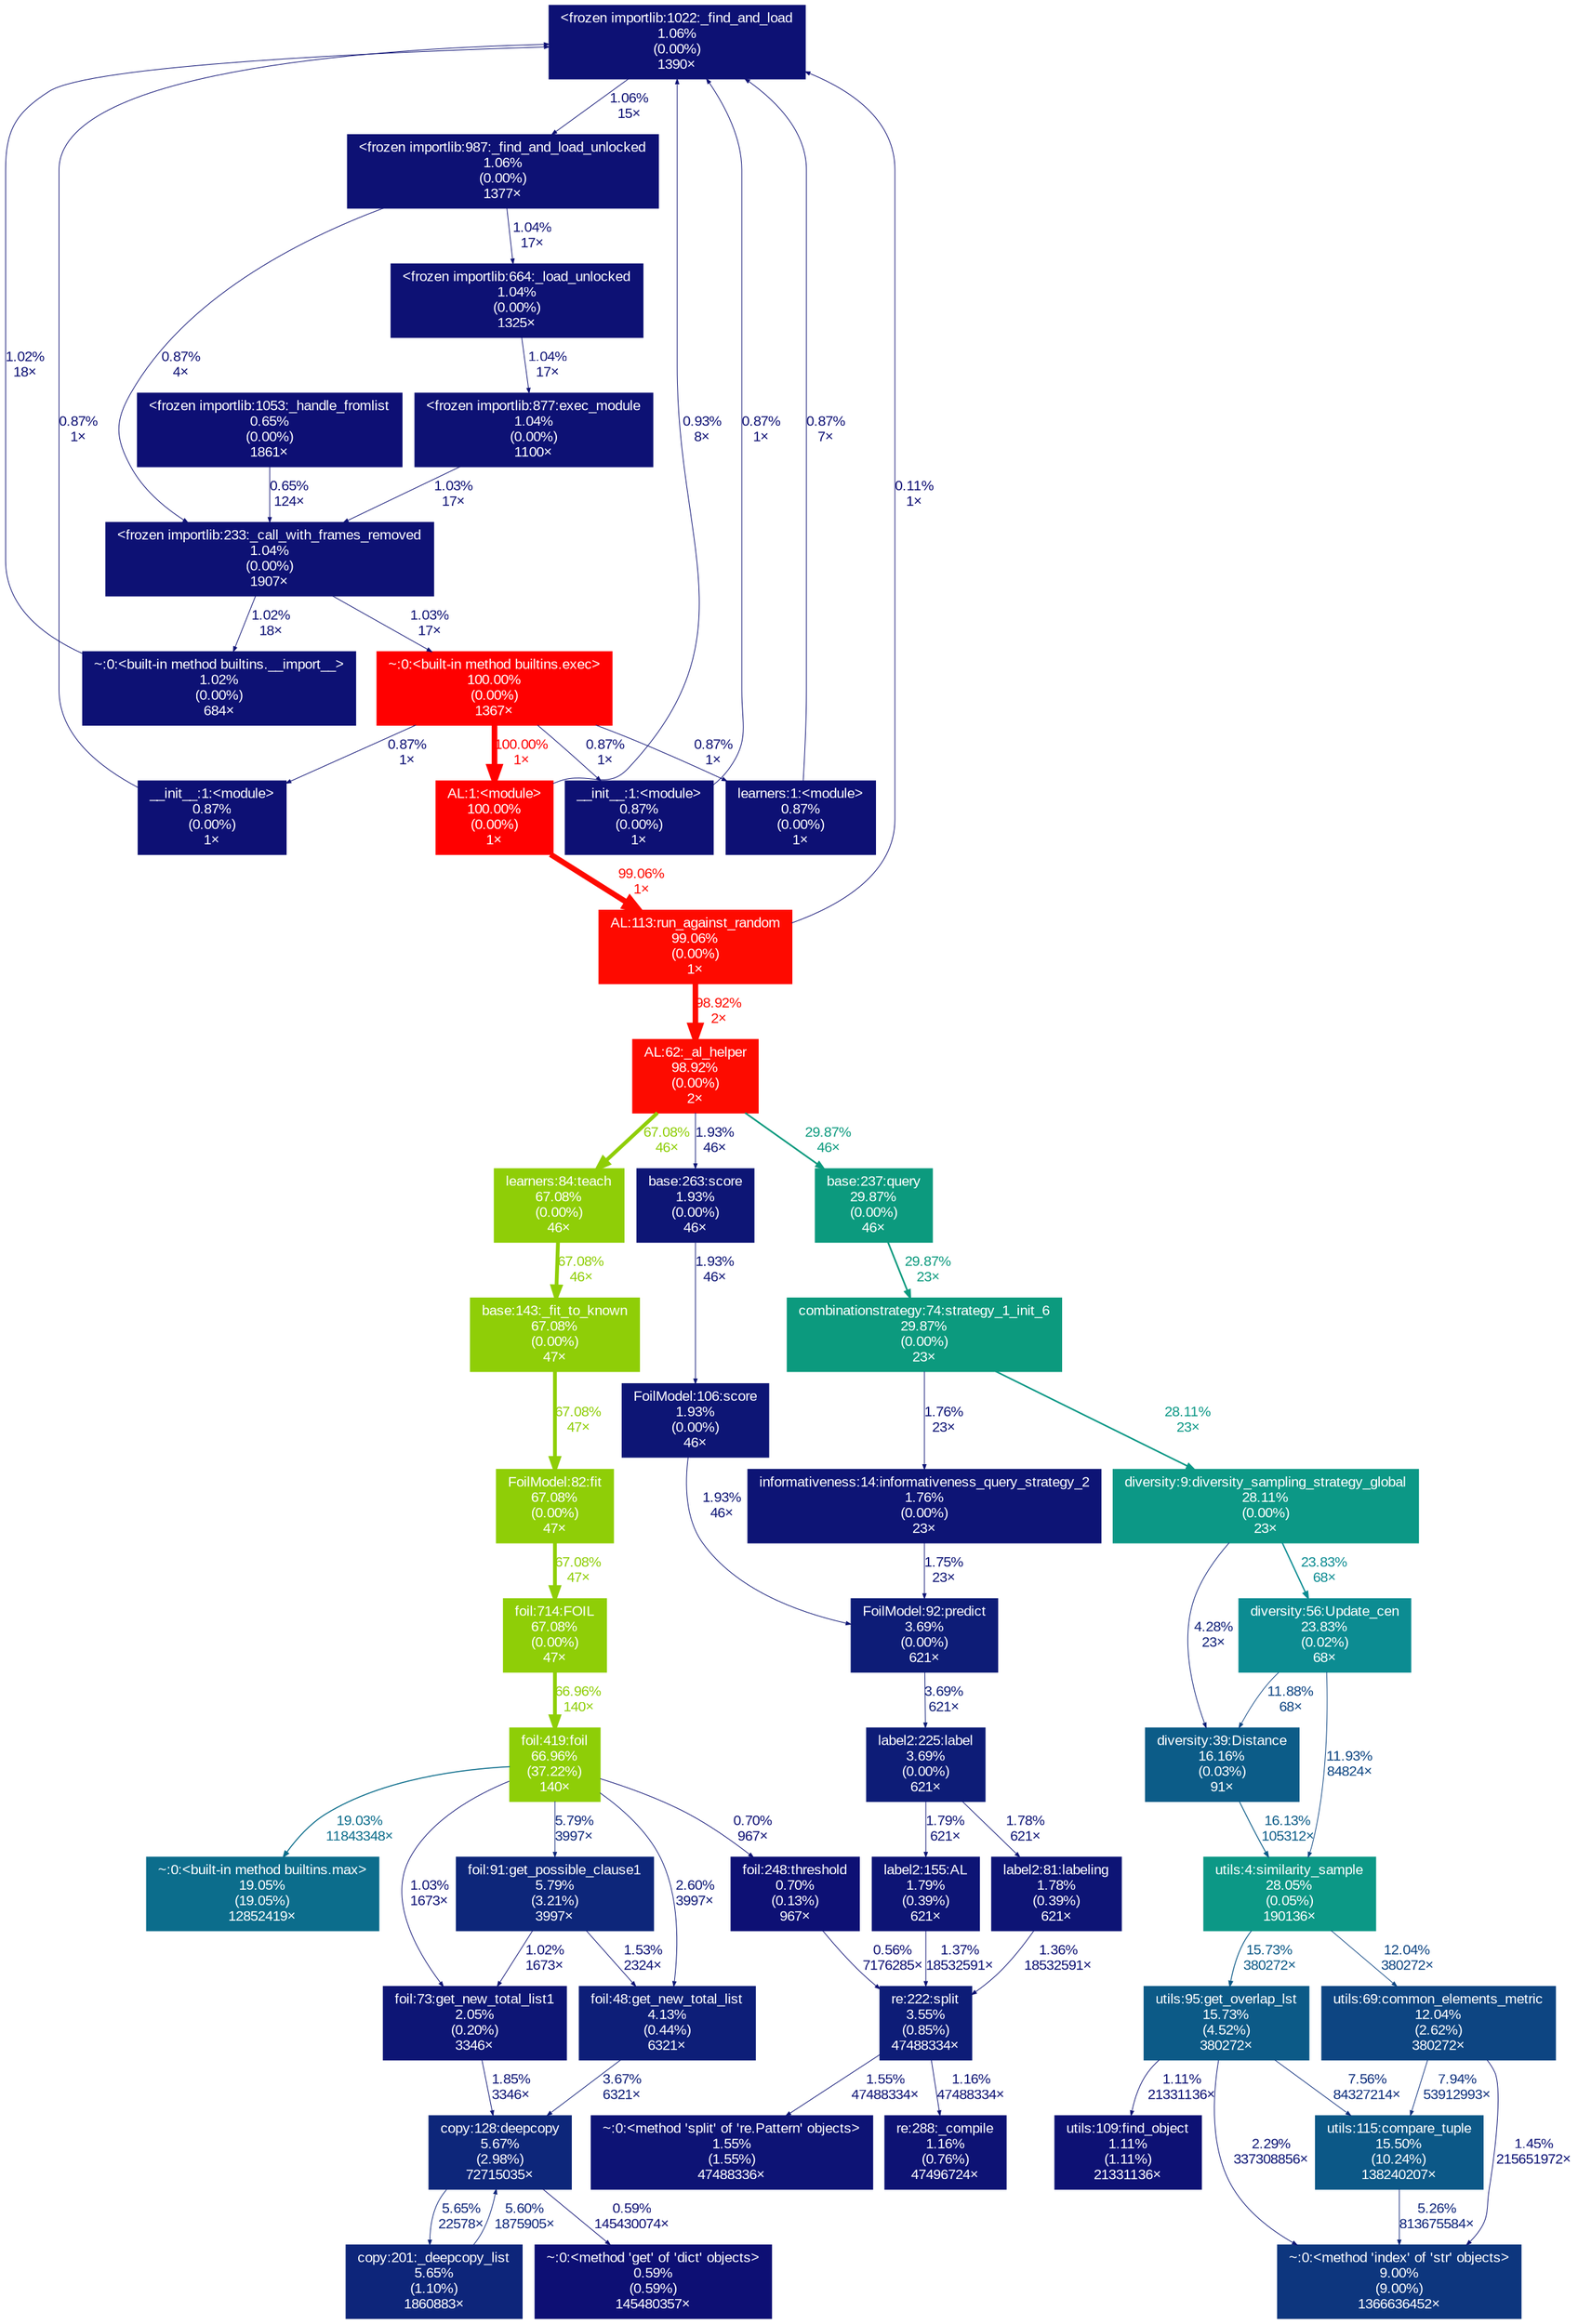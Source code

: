 digraph {
	graph [fontname=Arial, nodesep=0.125, ranksep=0.25];
	node [fontcolor=white, fontname=Arial, height=0, shape=box, style=filled, width=0];
	edge [fontname=Arial];
	10 [color="#0d1174", fontcolor="#ffffff", fontsize="10.00", label="<frozen importlib:1022:_find_and_load\n1.06%\n(0.00%)\n1390×", tooltip="<frozen importlib._bootstrap>"];
	10 -> 406 [arrowsize="0.35", color="#0d1174", fontcolor="#0d1174", fontsize="10.00", label="1.06%\n15×", labeldistance="0.50", penwidth="0.50"];
	399 [color="#0d1174", fontcolor="#ffffff", fontsize="10.00", label="~:0:<built-in method builtins.__import__>\n1.02%\n(0.00%)\n684×", tooltip="~"];
	399 -> 10 [arrowsize="0.35", color="#0d1174", fontcolor="#0d1174", fontsize="10.00", label="1.02%\n18×", labeldistance="0.50", penwidth="0.50"];
	403 [color="#0d1174", fontcolor="#ffffff", fontsize="10.00", label="<frozen importlib:233:_call_with_frames_removed\n1.04%\n(0.00%)\n1907×", tooltip="<frozen importlib._bootstrap>"];
	403 -> 399 [arrowsize="0.35", color="#0d1174", fontcolor="#0d1174", fontsize="10.00", label="1.02%\n18×", labeldistance="0.50", penwidth="0.50"];
	403 -> 1364 [arrowsize="0.35", color="#0d1174", fontcolor="#0d1174", fontsize="10.00", label="1.03%\n17×", labeldistance="0.50", penwidth="0.50"];
	406 [color="#0d1174", fontcolor="#ffffff", fontsize="10.00", label="<frozen importlib:987:_find_and_load_unlocked\n1.06%\n(0.00%)\n1377×", tooltip="<frozen importlib._bootstrap>"];
	406 -> 403 [arrowsize="0.35", color="#0d1074", fontcolor="#0d1074", fontsize="10.00", label="0.87%\n4×", labeldistance="0.50", penwidth="0.50"];
	406 -> 413 [arrowsize="0.35", color="#0d1174", fontcolor="#0d1174", fontsize="10.00", label="1.04%\n17×", labeldistance="0.50", penwidth="0.50"];
	407 [color="#0d0f74", fontcolor="#ffffff", fontsize="10.00", label="<frozen importlib:1053:_handle_fromlist\n0.65%\n(0.00%)\n1861×", tooltip="<frozen importlib._bootstrap>"];
	407 -> 403 [arrowsize="0.35", color="#0d0f74", fontcolor="#0d0f74", fontsize="10.00", label="0.65%\n124×", labeldistance="0.50", penwidth="0.50"];
	408 [color="#0d1174", fontcolor="#ffffff", fontsize="10.00", label="<frozen importlib:877:exec_module\n1.04%\n(0.00%)\n1100×", tooltip="<frozen importlib._bootstrap_external>"];
	408 -> 403 [arrowsize="0.35", color="#0d1174", fontcolor="#0d1174", fontsize="10.00", label="1.03%\n17×", labeldistance="0.50", penwidth="0.50"];
	413 [color="#0d1174", fontcolor="#ffffff", fontsize="10.00", label="<frozen importlib:664:_load_unlocked\n1.04%\n(0.00%)\n1325×", tooltip="<frozen importlib._bootstrap>"];
	413 -> 408 [arrowsize="0.35", color="#0d1174", fontcolor="#0d1174", fontsize="10.00", label="1.04%\n17×", labeldistance="0.50", penwidth="0.50"];
	427 [color="#0d1074", fontcolor="#ffffff", fontsize="10.00", label="__init__:1:<module>\n0.87%\n(0.00%)\n1×", tooltip="F:\\Github repo\\ActiveLearning\\venv\\lib\\site-packages\\modAL\\__init__.py"];
	427 -> 10 [arrowsize="0.35", color="#0d1074", fontcolor="#0d1074", fontsize="10.00", label="0.87%\n1×", labeldistance="0.50", penwidth="0.50"];
	428 [color="#0d1074", fontcolor="#ffffff", fontsize="10.00", label="__init__:1:<module>\n0.87%\n(0.00%)\n1×", tooltip="F:\\Github repo\\ActiveLearning\\venv\\lib\\site-packages\\modAL\\models\\__init__.py"];
	428 -> 10 [arrowsize="0.35", color="#0d1074", fontcolor="#0d1074", fontsize="10.00", label="0.87%\n1×", labeldistance="0.50", penwidth="0.50"];
	728 [color="#fe0a00", fontcolor="#ffffff", fontsize="10.00", label="AL:113:run_against_random\n99.06%\n(0.00%)\n1×", tooltip="FOIL/AL.py"];
	728 -> 10 [arrowsize="0.35", color="#0d0d73", fontcolor="#0d0d73", fontsize="10.00", label="0.11%\n1×", labeldistance="0.50", penwidth="0.50"];
	728 -> 1650 [arrowsize="0.99", color="#fd0b00", fontcolor="#fd0b00", fontsize="10.00", label="98.92%\n2×", labeldistance="3.96", penwidth="3.96"];
	729 [color="#ff0000", fontcolor="#ffffff", fontsize="10.00", label="AL:1:<module>\n100.00%\n(0.00%)\n1×", tooltip="FOIL/AL.py"];
	729 -> 10 [arrowsize="0.35", color="#0d1174", fontcolor="#0d1174", fontsize="10.00", label="0.93%\n8×", labeldistance="0.50", penwidth="0.50"];
	729 -> 728 [arrowsize="1.00", color="#fe0a00", fontcolor="#fe0a00", fontsize="10.00", label="99.06%\n1×", labeldistance="3.96", penwidth="3.96"];
	730 [color="#0d1074", fontcolor="#ffffff", fontsize="10.00", label="learners:1:<module>\n0.87%\n(0.00%)\n1×", tooltip="F:\\Github repo\\ActiveLearning\\venv\\lib\\site-packages\\modAL\\models\\learners.py"];
	730 -> 10 [arrowsize="0.35", color="#0d1074", fontcolor="#0d1074", fontsize="10.00", label="0.87%\n7×", labeldistance="0.50", penwidth="0.50"];
	988 [color="#0c6d8c", fontcolor="#ffffff", fontsize="10.00", label="~:0:<built-in method builtins.max>\n19.05%\n(19.05%)\n12852419×", tooltip="~"];
	1216 [color="#0d1274", fontcolor="#ffffff", fontsize="10.00", label="re:288:_compile\n1.16%\n(0.76%)\n47496724×", tooltip="E:\\Anaconda\\envs\\py310\\lib\\re.py"];
	1364 [color="#ff0000", fontcolor="#ffffff", fontsize="10.00", label="~:0:<built-in method builtins.exec>\n100.00%\n(0.00%)\n1367×", tooltip="~"];
	1364 -> 427 [arrowsize="0.35", color="#0d1074", fontcolor="#0d1074", fontsize="10.00", label="0.87%\n1×", labeldistance="0.50", penwidth="0.50"];
	1364 -> 428 [arrowsize="0.35", color="#0d1074", fontcolor="#0d1074", fontsize="10.00", label="0.87%\n1×", labeldistance="0.50", penwidth="0.50"];
	1364 -> 729 [arrowsize="1.00", color="#ff0000", fontcolor="#ff0000", fontsize="10.00", label="100.00%\n1×", labeldistance="4.00", penwidth="4.00"];
	1364 -> 730 [arrowsize="0.35", color="#0d1074", fontcolor="#0d1074", fontsize="10.00", label="0.87%\n1×", labeldistance="0.50", penwidth="0.50"];
	1399 [color="#0d1c77", fontcolor="#ffffff", fontsize="10.00", label="re:222:split\n3.55%\n(0.85%)\n47488334×", tooltip="E:\\Anaconda\\envs\\py310\\lib\\re.py"];
	1399 -> 1216 [arrowsize="0.35", color="#0d1274", fontcolor="#0d1274", fontsize="10.00", label="1.16%\n47488334×", labeldistance="0.50", penwidth="0.50"];
	1399 -> 6664 [arrowsize="0.35", color="#0d1375", fontcolor="#0d1375", fontsize="10.00", label="1.55%\n47488334×", labeldistance="0.50", penwidth="0.50"];
	1404 [color="#0d1074", fontcolor="#ffffff", fontsize="10.00", label="foil:248:threshold\n0.70%\n(0.13%)\n967×", tooltip="F:\\Github repo\\ActiveLearning\\FOIL\\foil.py"];
	1404 -> 1399 [arrowsize="0.35", color="#0d0f73", fontcolor="#0d0f73", fontsize="10.00", label="0.56%\n7176285×", labeldistance="0.50", penwidth="0.50"];
	1409 [color="#8ece07", fontcolor="#ffffff", fontsize="10.00", label="foil:419:foil\n66.96%\n(37.22%)\n140×", tooltip="F:\\Github repo\\ActiveLearning\\FOIL\\foil.py"];
	1409 -> 988 [arrowsize="0.44", color="#0c6d8b", fontcolor="#0c6d8b", fontsize="10.00", label="19.03%\n11843348×", labeldistance="0.76", penwidth="0.76"];
	1409 -> 1404 [arrowsize="0.35", color="#0d1074", fontcolor="#0d1074", fontsize="10.00", label="0.70%\n967×", labeldistance="0.50", penwidth="0.50"];
	1409 -> 1652 [arrowsize="0.35", color="#0d1876", fontcolor="#0d1876", fontsize="10.00", label="2.60%\n3997×", labeldistance="0.50", penwidth="0.50"];
	1409 -> 1653 [arrowsize="0.35", color="#0d1174", fontcolor="#0d1174", fontsize="10.00", label="1.03%\n1673×", labeldistance="0.50", penwidth="0.50"];
	1409 -> 5778 [arrowsize="0.35", color="#0d267a", fontcolor="#0d267a", fontsize="10.00", label="5.79%\n3997×", labeldistance="0.50", penwidth="0.50"];
	1412 [color="#0d1475", fontcolor="#ffffff", fontsize="10.00", label="label2:81:labeling\n1.78%\n(0.39%)\n621×", tooltip="F:\\Github repo\\ActiveLearning\\FOIL\\label2.py"];
	1412 -> 1399 [arrowsize="0.35", color="#0d1274", fontcolor="#0d1274", fontsize="10.00", label="1.36%\n18532591×", labeldistance="0.50", penwidth="0.50"];
	1413 [color="#0d1475", fontcolor="#ffffff", fontsize="10.00", label="label2:155:AL\n1.79%\n(0.39%)\n621×", tooltip="F:\\Github repo\\ActiveLearning\\FOIL\\label2.py"];
	1413 -> 1399 [arrowsize="0.35", color="#0d1275", fontcolor="#0d1275", fontsize="10.00", label="1.37%\n18532591×", labeldistance="0.50", penwidth="0.50"];
	1646 [color="#0d267a", fontcolor="#ffffff", fontsize="10.00", label="copy:128:deepcopy\n5.67%\n(2.98%)\n72715035×", tooltip="E:\\Anaconda\\envs\\py310\\lib\\copy.py"];
	1646 -> 1647 [arrowsize="0.35", color="#0d257a", fontcolor="#0d257a", fontsize="10.00", label="5.65%\n22578×", labeldistance="0.50", penwidth="0.50"];
	1646 -> 5645 [arrowsize="0.35", color="#0d0f73", fontcolor="#0d0f73", fontsize="10.00", label="0.59%\n145430074×", labeldistance="0.50", penwidth="0.50"];
	1647 [color="#0d257a", fontcolor="#ffffff", fontsize="10.00", label="copy:201:_deepcopy_list\n5.65%\n(1.10%)\n1860883×", tooltip="E:\\Anaconda\\envs\\py310\\lib\\copy.py"];
	1647 -> 1646 [arrowsize="0.35", color="#0d257a", fontcolor="#0d257a", fontsize="10.00", label="5.60%\n1875905×", labeldistance="0.50", penwidth="0.50"];
	1650 [color="#fd0b00", fontcolor="#ffffff", fontsize="10.00", label="AL:62:_al_helper\n98.92%\n(0.00%)\n2×", tooltip="FOIL/AL.py"];
	1650 -> 1942 [arrowsize="0.82", color="#8fce07", fontcolor="#8fce07", fontsize="10.00", label="67.08%\n46×", labeldistance="2.68", penwidth="2.68"];
	1650 -> 3961 [arrowsize="0.55", color="#0c9a7e", fontcolor="#0c9a7e", fontsize="10.00", label="29.87%\n46×", labeldistance="1.19", penwidth="1.19"];
	1650 -> 3962 [arrowsize="0.35", color="#0d1575", fontcolor="#0d1575", fontsize="10.00", label="1.93%\n46×", labeldistance="0.50", penwidth="0.50"];
	1652 [color="#0d1e78", fontcolor="#ffffff", fontsize="10.00", label="foil:48:get_new_total_list\n4.13%\n(0.44%)\n6321×", tooltip="F:\\Github repo\\ActiveLearning\\FOIL\\foil.py"];
	1652 -> 1646 [arrowsize="0.35", color="#0d1c77", fontcolor="#0d1c77", fontsize="10.00", label="3.67%\n6321×", labeldistance="0.50", penwidth="0.50"];
	1653 [color="#0d1575", fontcolor="#ffffff", fontsize="10.00", label="foil:73:get_new_total_list1\n2.05%\n(0.20%)\n3346×", tooltip="F:\\Github repo\\ActiveLearning\\FOIL\\foil.py"];
	1653 -> 1646 [arrowsize="0.35", color="#0d1475", fontcolor="#0d1475", fontsize="10.00", label="1.85%\n3346×", labeldistance="0.50", penwidth="0.50"];
	1942 [color="#8fce07", fontcolor="#ffffff", fontsize="10.00", label="learners:84:teach\n67.08%\n(0.00%)\n46×", tooltip="F:\\Github repo\\ActiveLearning\\venv\\lib\\site-packages\\modAL\\models\\learners.py"];
	1942 -> 3960 [arrowsize="0.82", color="#8fce07", fontcolor="#8fce07", fontsize="10.00", label="67.08%\n46×", labeldistance="2.68", penwidth="2.68"];
	2317 [color="#0d1475", fontcolor="#ffffff", fontsize="10.00", label="informativeness:14:informativeness_query_strategy_2\n1.76%\n(0.00%)\n23×", tooltip="F:\\Github repo\\ActiveLearning\\FOIL\\..\\FOIL\\strategies\\informativeness.py"];
	2317 -> 5790 [arrowsize="0.35", color="#0d1475", fontcolor="#0d1475", fontsize="10.00", label="1.75%\n23×", labeldistance="0.50", penwidth="0.50"];
	2318 [color="#0c9886", fontcolor="#ffffff", fontsize="10.00", label="diversity:9:diversity_sampling_strategy_global\n28.11%\n(0.00%)\n23×", tooltip="F:\\Github repo\\ActiveLearning\\FOIL\\..\\FOIL\\strategies\\diversity.py"];
	2318 -> 2319 [arrowsize="0.49", color="#0c8c92", fontcolor="#0c8c92", fontsize="10.00", label="23.83%\n68×", labeldistance="0.95", penwidth="0.95"];
	2318 -> 5810 [arrowsize="0.35", color="#0d1f78", fontcolor="#0d1f78", fontsize="10.00", label="4.28%\n23×", labeldistance="0.50", penwidth="0.50"];
	2319 [color="#0c8c92", fontcolor="#ffffff", fontsize="10.00", label="diversity:56:Update_cen\n23.83%\n(0.02%)\n68×", tooltip="F:\\Github repo\\ActiveLearning\\FOIL\\..\\FOIL\\strategies\\diversity.py"];
	2319 -> 5809 [arrowsize="0.35", color="#0d4582", fontcolor="#0d4582", fontsize="10.00", label="11.93%\n84824×", labeldistance="0.50", penwidth="0.50"];
	2319 -> 5810 [arrowsize="0.35", color="#0d4482", fontcolor="#0d4482", fontsize="10.00", label="11.88%\n68×", labeldistance="0.50", penwidth="0.50"];
	3960 [color="#8fce07", fontcolor="#ffffff", fontsize="10.00", label="base:143:_fit_to_known\n67.08%\n(0.00%)\n47×", tooltip="F:\\Github repo\\ActiveLearning\\venv\\lib\\site-packages\\modAL\\models\\base.py"];
	3960 -> 5783 [arrowsize="0.82", color="#8fce07", fontcolor="#8fce07", fontsize="10.00", label="67.08%\n47×", labeldistance="2.68", penwidth="2.68"];
	3961 [color="#0c9a7e", fontcolor="#ffffff", fontsize="10.00", label="base:237:query\n29.87%\n(0.00%)\n46×", tooltip="F:\\Github repo\\ActiveLearning\\venv\\lib\\site-packages\\modAL\\models\\base.py"];
	3961 -> 5799 [arrowsize="0.55", color="#0c9a7e", fontcolor="#0c9a7e", fontsize="10.00", label="29.87%\n23×", labeldistance="1.19", penwidth="1.19"];
	3962 [color="#0d1575", fontcolor="#ffffff", fontsize="10.00", label="base:263:score\n1.93%\n(0.00%)\n46×", tooltip="F:\\Github repo\\ActiveLearning\\venv\\lib\\site-packages\\modAL\\models\\base.py"];
	3962 -> 5806 [arrowsize="0.35", color="#0d1575", fontcolor="#0d1575", fontsize="10.00", label="1.93%\n46×", labeldistance="0.50", penwidth="0.50"];
	5645 [color="#0d0f74", fontcolor="#ffffff", fontsize="10.00", label="~:0:<method 'get' of 'dict' objects>\n0.59%\n(0.59%)\n145480357×", tooltip="~"];
	5778 [color="#0d267a", fontcolor="#ffffff", fontsize="10.00", label="foil:91:get_possible_clause1\n5.79%\n(3.21%)\n3997×", tooltip="F:\\Github repo\\ActiveLearning\\FOIL\\foil.py"];
	5778 -> 1652 [arrowsize="0.35", color="#0d1375", fontcolor="#0d1375", fontsize="10.00", label="1.53%\n2324×", labeldistance="0.50", penwidth="0.50"];
	5778 -> 1653 [arrowsize="0.35", color="#0d1174", fontcolor="#0d1174", fontsize="10.00", label="1.02%\n1673×", labeldistance="0.50", penwidth="0.50"];
	5779 [color="#8fce07", fontcolor="#ffffff", fontsize="10.00", label="foil:714:FOIL\n67.08%\n(0.00%)\n47×", tooltip="F:\\Github repo\\ActiveLearning\\FOIL\\foil.py"];
	5779 -> 1409 [arrowsize="0.82", color="#8ece07", fontcolor="#8ece07", fontsize="10.00", label="66.96%\n140×", labeldistance="2.68", penwidth="2.68"];
	5783 [color="#8fce07", fontcolor="#ffffff", fontsize="10.00", label="FoilModel:82:fit\n67.08%\n(0.00%)\n47×", tooltip="F:\\Github repo\\ActiveLearning\\FOIL\\..\\FOIL\\FoilModel.py"];
	5783 -> 5779 [arrowsize="0.82", color="#8fce07", fontcolor="#8fce07", fontsize="10.00", label="67.08%\n47×", labeldistance="2.68", penwidth="2.68"];
	5787 [color="#0d1c77", fontcolor="#ffffff", fontsize="10.00", label="label2:225:label\n3.69%\n(0.00%)\n621×", tooltip="F:\\Github repo\\ActiveLearning\\FOIL\\label2.py"];
	5787 -> 1412 [arrowsize="0.35", color="#0d1475", fontcolor="#0d1475", fontsize="10.00", label="1.78%\n621×", labeldistance="0.50", penwidth="0.50"];
	5787 -> 1413 [arrowsize="0.35", color="#0d1475", fontcolor="#0d1475", fontsize="10.00", label="1.79%\n621×", labeldistance="0.50", penwidth="0.50"];
	5790 [color="#0d1c77", fontcolor="#ffffff", fontsize="10.00", label="FoilModel:92:predict\n3.69%\n(0.00%)\n621×", tooltip="F:\\Github repo\\ActiveLearning\\FOIL\\..\\FOIL\\FoilModel.py"];
	5790 -> 5787 [arrowsize="0.35", color="#0d1c77", fontcolor="#0d1c77", fontsize="10.00", label="3.69%\n621×", labeldistance="0.50", penwidth="0.50"];
	5799 [color="#0c9a7e", fontcolor="#ffffff", fontsize="10.00", label="combinationstrategy:74:strategy_1_init_6\n29.87%\n(0.00%)\n23×", tooltip="F:\\Github repo\\ActiveLearning\\FOIL\\strategies\\..\\combinationstrategy.py"];
	5799 -> 2317 [arrowsize="0.35", color="#0d1475", fontcolor="#0d1475", fontsize="10.00", label="1.76%\n23×", labeldistance="0.50", penwidth="0.50"];
	5799 -> 2318 [arrowsize="0.53", color="#0c9886", fontcolor="#0c9886", fontsize="10.00", label="28.11%\n23×", labeldistance="1.12", penwidth="1.12"];
	5806 [color="#0d1575", fontcolor="#ffffff", fontsize="10.00", label="FoilModel:106:score\n1.93%\n(0.00%)\n46×", tooltip="F:\\Github repo\\ActiveLearning\\FOIL\\..\\FOIL\\FoilModel.py"];
	5806 -> 5790 [arrowsize="0.35", color="#0d1575", fontcolor="#0d1575", fontsize="10.00", label="1.93%\n46×", labeldistance="0.50", penwidth="0.50"];
	5809 [color="#0c9886", fontcolor="#ffffff", fontsize="10.00", label="utils:4:similarity_sample\n28.05%\n(0.05%)\n190136×", tooltip="F:\\Github repo\\ActiveLearning\\FOIL\\..\\FOIL\\strategies\\utils.py"];
	5809 -> 5814 [arrowsize="0.35", color="#0d4582", fontcolor="#0d4582", fontsize="10.00", label="12.04%\n380272×", labeldistance="0.50", penwidth="0.50"];
	5809 -> 5816 [arrowsize="0.40", color="#0c5a87", fontcolor="#0c5a87", fontsize="10.00", label="15.73%\n380272×", labeldistance="0.63", penwidth="0.63"];
	5810 [color="#0c5c88", fontcolor="#ffffff", fontsize="10.00", label="diversity:39:Distance\n16.16%\n(0.03%)\n91×", tooltip="F:\\Github repo\\ActiveLearning\\FOIL\\..\\FOIL\\strategies\\diversity.py"];
	5810 -> 5809 [arrowsize="0.40", color="#0c5c88", fontcolor="#0c5c88", fontsize="10.00", label="16.13%\n105312×", labeldistance="0.65", penwidth="0.65"];
	5814 [color="#0d4582", fontcolor="#ffffff", fontsize="10.00", label="utils:69:common_elements_metric\n12.04%\n(2.62%)\n380272×", tooltip="F:\\Github repo\\ActiveLearning\\FOIL\\..\\FOIL\\strategies\\utils.py"];
	5814 -> 5818 [arrowsize="0.35", color="#0d307d", fontcolor="#0d307d", fontsize="10.00", label="7.94%\n53912993×", labeldistance="0.50", penwidth="0.50"];
	5814 -> 6820 [arrowsize="0.35", color="#0d1375", fontcolor="#0d1375", fontsize="10.00", label="1.45%\n215651972×", labeldistance="0.50", penwidth="0.50"];
	5816 [color="#0c5a87", fontcolor="#ffffff", fontsize="10.00", label="utils:95:get_overlap_lst\n15.73%\n(4.52%)\n380272×", tooltip="F:\\Github repo\\ActiveLearning\\FOIL\\..\\FOIL\\strategies\\utils.py"];
	5816 -> 5817 [arrowsize="0.35", color="#0d1174", fontcolor="#0d1174", fontsize="10.00", label="1.11%\n21331136×", labeldistance="0.50", penwidth="0.50"];
	5816 -> 5818 [arrowsize="0.35", color="#0d2e7c", fontcolor="#0d2e7c", fontsize="10.00", label="7.56%\n84327214×", labeldistance="0.50", penwidth="0.50"];
	5816 -> 6820 [arrowsize="0.35", color="#0d1676", fontcolor="#0d1676", fontsize="10.00", label="2.29%\n337308856×", labeldistance="0.50", penwidth="0.50"];
	5817 [color="#0d1174", fontcolor="#ffffff", fontsize="10.00", label="utils:109:find_object\n1.11%\n(1.11%)\n21331136×", tooltip="F:\\Github repo\\ActiveLearning\\FOIL\\..\\FOIL\\strategies\\utils.py"];
	5818 [color="#0c5887", fontcolor="#ffffff", fontsize="10.00", label="utils:115:compare_tuple\n15.50%\n(10.24%)\n138240207×", tooltip="F:\\Github repo\\ActiveLearning\\FOIL\\..\\FOIL\\strategies\\utils.py"];
	5818 -> 6820 [arrowsize="0.35", color="#0d2479", fontcolor="#0d2479", fontsize="10.00", label="5.26%\n813675584×", labeldistance="0.50", penwidth="0.50"];
	6664 [color="#0d1375", fontcolor="#ffffff", fontsize="10.00", label="~:0:<method 'split' of 're.Pattern' objects>\n1.55%\n(1.55%)\n47488336×", tooltip="~"];
	6820 [color="#0d367e", fontcolor="#ffffff", fontsize="10.00", label="~:0:<method 'index' of 'str' objects>\n9.00%\n(9.00%)\n1366636452×", tooltip="~"];
}
